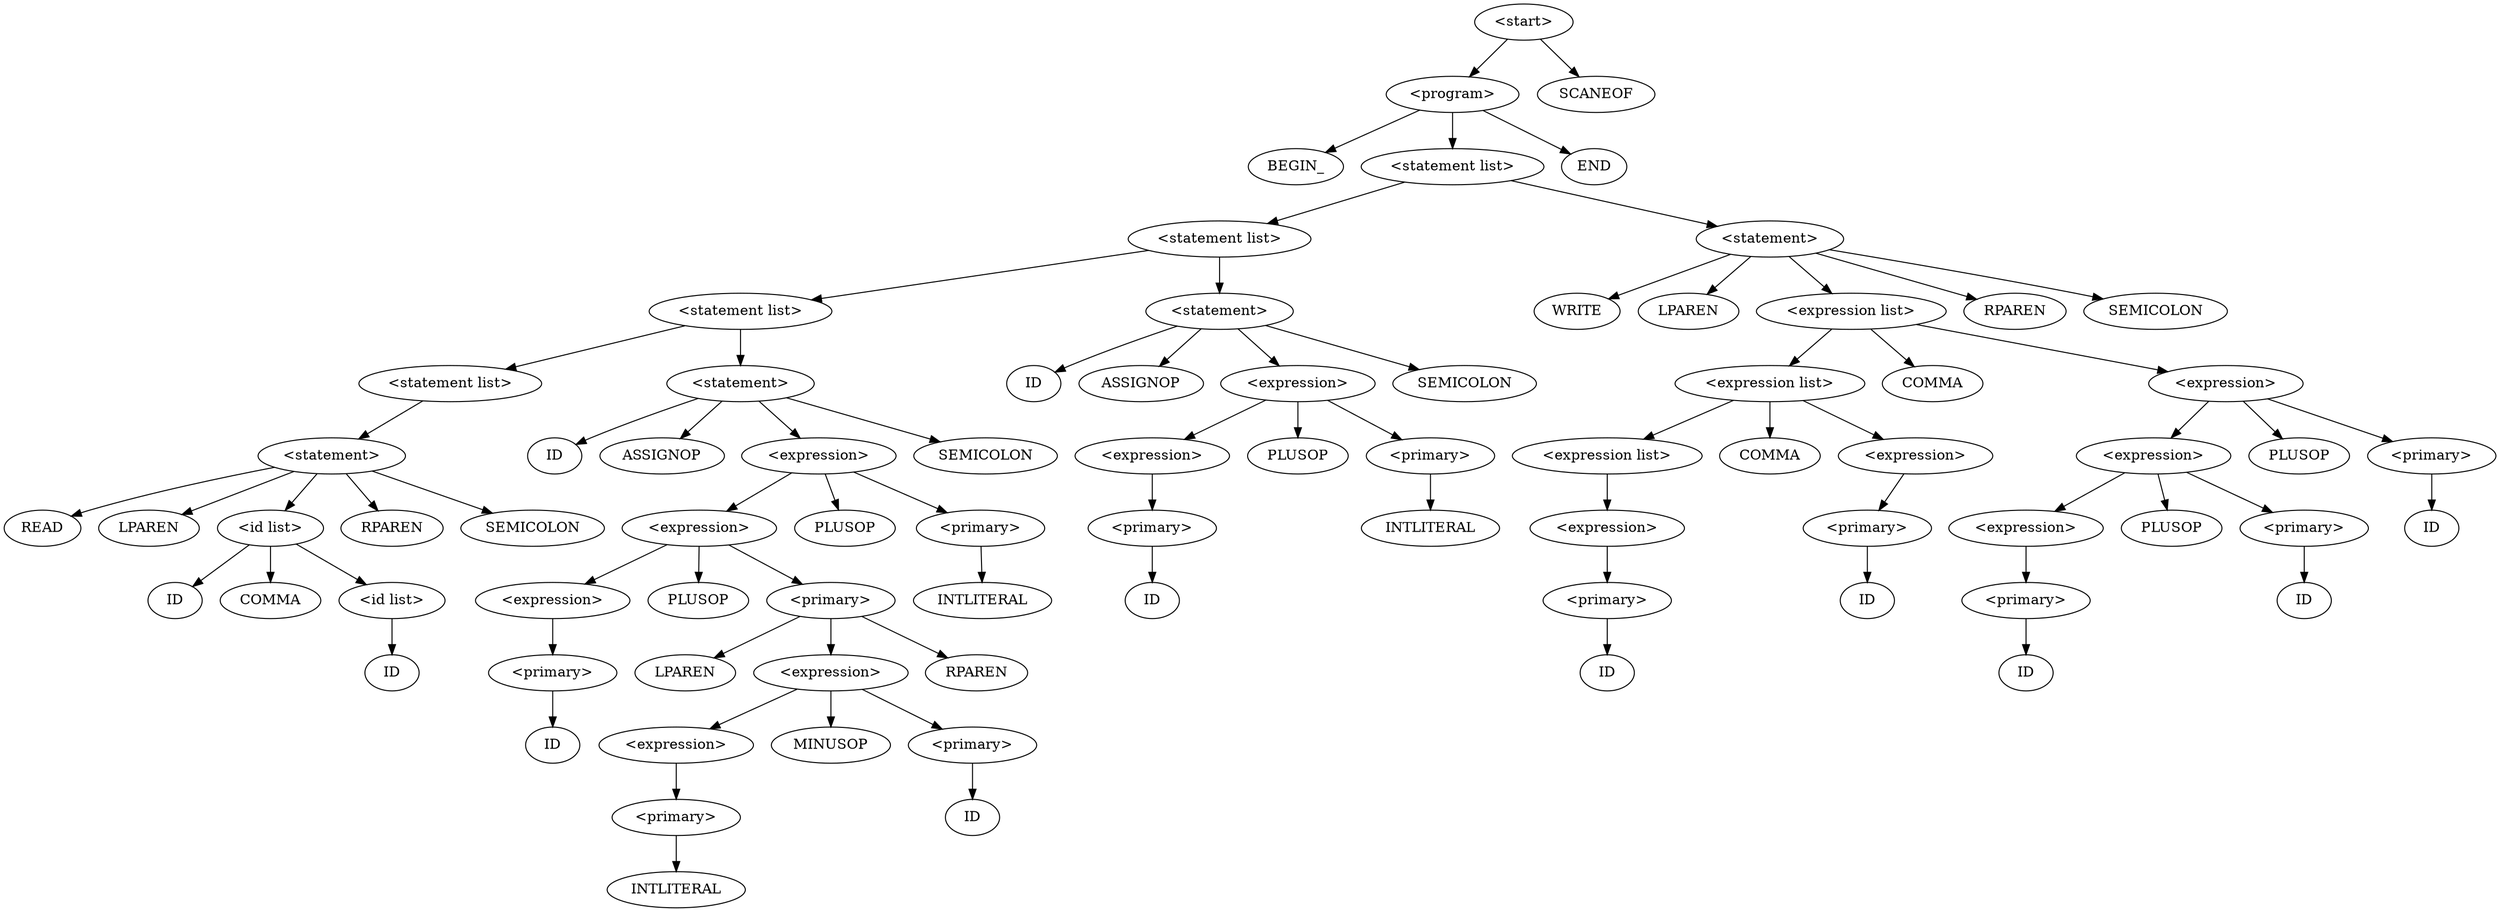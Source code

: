 digraph AST {
node0 [label="<start>"];
node1 [label="<program>"];
node2 [label="BEGIN_"];
node1 -> node2;
node3 [label="<statement list>"];
node4 [label="<statement list>"];
node5 [label="<statement list>"];
node6 [label="<statement list>"];
node7 [label="<statement>"];
node8 [label="READ"];
node7 -> node8;
node9 [label="LPAREN"];
node7 -> node9;
node10 [label="<id list>"];
node11 [label="ID"];
node10 -> node11;
node12 [label="COMMA"];
node10 -> node12;
node13 [label="<id list>"];
node14 [label="ID"];
node13 -> node14;
node10 -> node13;
node7 -> node10;
node15 [label="RPAREN"];
node7 -> node15;
node16 [label="SEMICOLON"];
node7 -> node16;
node6 -> node7;
node5 -> node6;
node17 [label="<statement>"];
node18 [label="ID"];
node17 -> node18;
node19 [label="ASSIGNOP"];
node17 -> node19;
node20 [label="<expression>"];
node21 [label="<expression>"];
node22 [label="<expression>"];
node23 [label="<primary>"];
node24 [label="ID"];
node23 -> node24;
node22 -> node23;
node21 -> node22;
node25 [label="PLUSOP"];
node21 -> node25;
node26 [label="<primary>"];
node27 [label="LPAREN"];
node26 -> node27;
node28 [label="<expression>"];
node29 [label="<expression>"];
node30 [label="<primary>"];
node31 [label="INTLITERAL"];
node30 -> node31;
node29 -> node30;
node28 -> node29;
node32 [label="MINUSOP"];
node28 -> node32;
node33 [label="<primary>"];
node34 [label="ID"];
node33 -> node34;
node28 -> node33;
node26 -> node28;
node35 [label="RPAREN"];
node26 -> node35;
node21 -> node26;
node20 -> node21;
node36 [label="PLUSOP"];
node20 -> node36;
node37 [label="<primary>"];
node38 [label="INTLITERAL"];
node37 -> node38;
node20 -> node37;
node17 -> node20;
node39 [label="SEMICOLON"];
node17 -> node39;
node5 -> node17;
node4 -> node5;
node40 [label="<statement>"];
node41 [label="ID"];
node40 -> node41;
node42 [label="ASSIGNOP"];
node40 -> node42;
node43 [label="<expression>"];
node44 [label="<expression>"];
node45 [label="<primary>"];
node46 [label="ID"];
node45 -> node46;
node44 -> node45;
node43 -> node44;
node47 [label="PLUSOP"];
node43 -> node47;
node48 [label="<primary>"];
node49 [label="INTLITERAL"];
node48 -> node49;
node43 -> node48;
node40 -> node43;
node50 [label="SEMICOLON"];
node40 -> node50;
node4 -> node40;
node3 -> node4;
node51 [label="<statement>"];
node52 [label="WRITE"];
node51 -> node52;
node53 [label="LPAREN"];
node51 -> node53;
node54 [label="<expression list>"];
node55 [label="<expression list>"];
node56 [label="<expression list>"];
node57 [label="<expression>"];
node58 [label="<primary>"];
node59 [label="ID"];
node58 -> node59;
node57 -> node58;
node56 -> node57;
node55 -> node56;
node60 [label="COMMA"];
node55 -> node60;
node61 [label="<expression>"];
node62 [label="<primary>"];
node63 [label="ID"];
node62 -> node63;
node61 -> node62;
node55 -> node61;
node54 -> node55;
node64 [label="COMMA"];
node54 -> node64;
node65 [label="<expression>"];
node66 [label="<expression>"];
node67 [label="<expression>"];
node68 [label="<primary>"];
node69 [label="ID"];
node68 -> node69;
node67 -> node68;
node66 -> node67;
node70 [label="PLUSOP"];
node66 -> node70;
node71 [label="<primary>"];
node72 [label="ID"];
node71 -> node72;
node66 -> node71;
node65 -> node66;
node73 [label="PLUSOP"];
node65 -> node73;
node74 [label="<primary>"];
node75 [label="ID"];
node74 -> node75;
node65 -> node74;
node54 -> node65;
node51 -> node54;
node76 [label="RPAREN"];
node51 -> node76;
node77 [label="SEMICOLON"];
node51 -> node77;
node3 -> node51;
node1 -> node3;
node78 [label="END"];
node1 -> node78;
node0 -> node1;
node79 [label="SCANEOF"];
node0 -> node79;
}